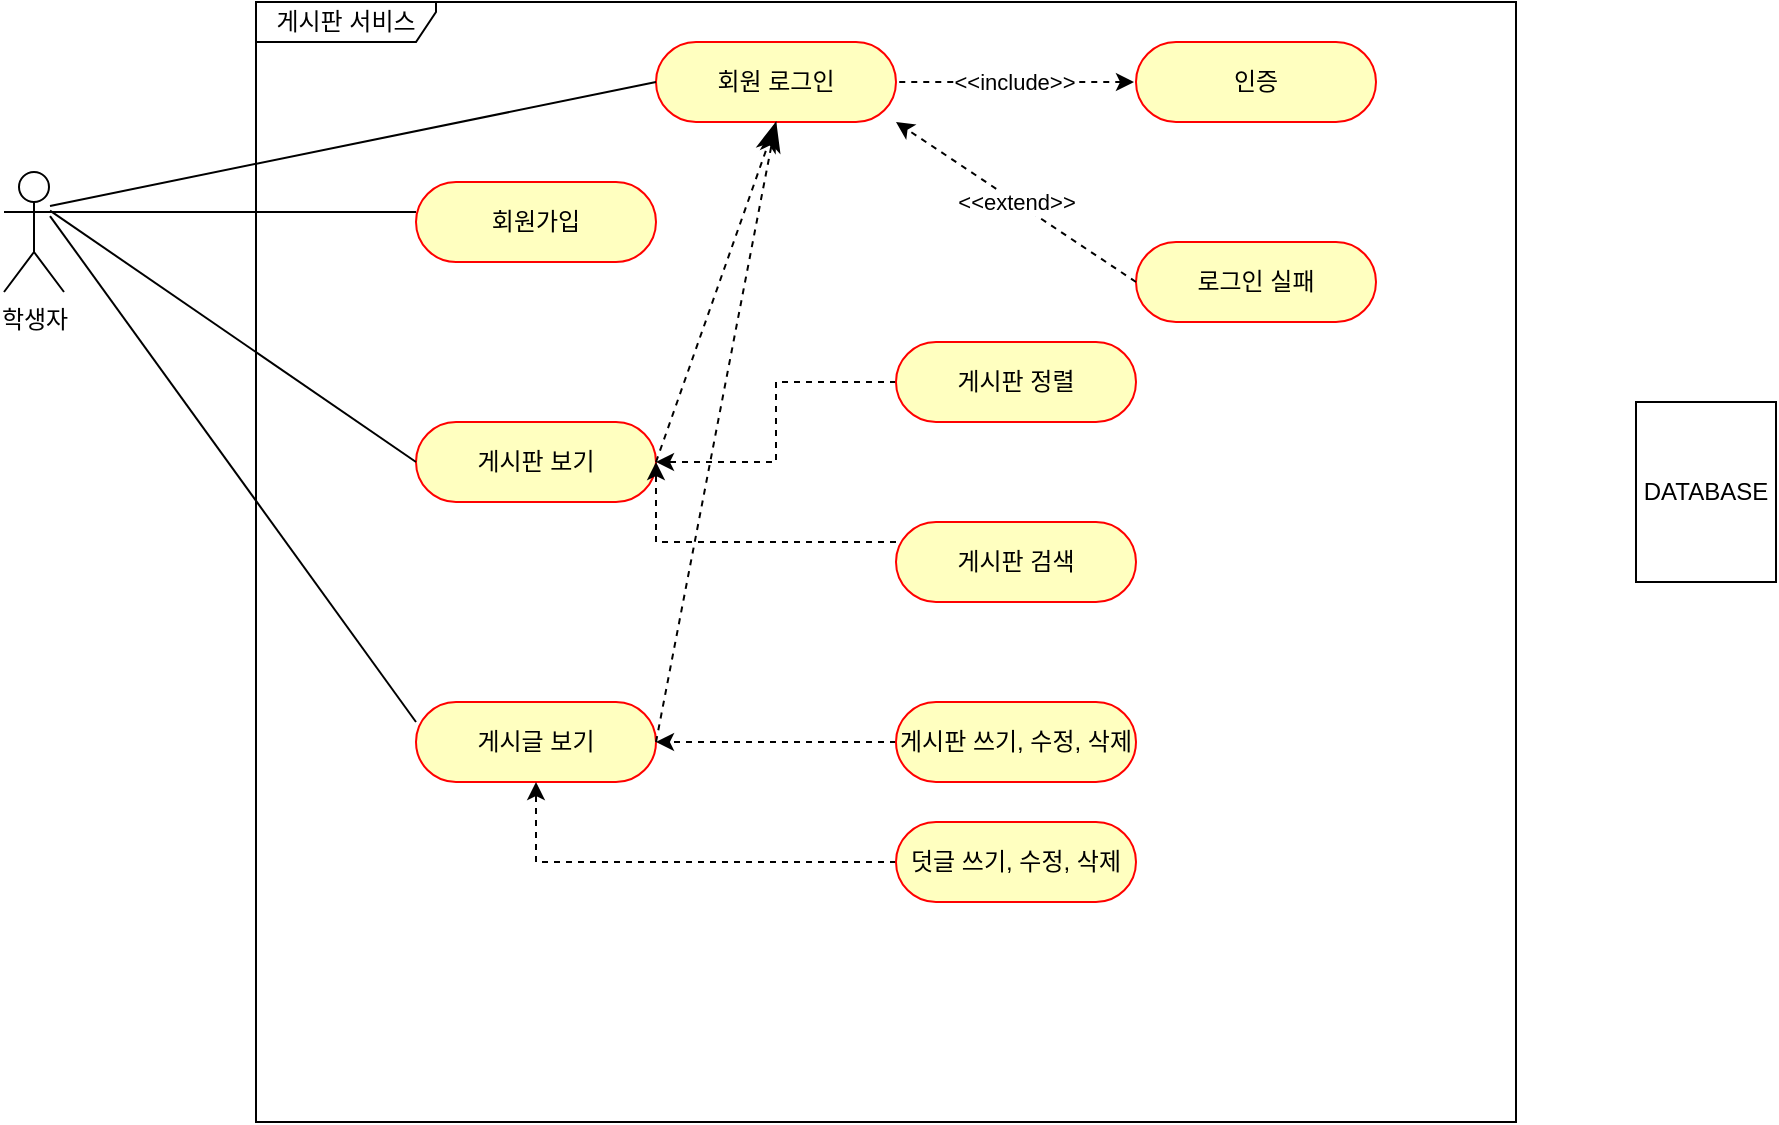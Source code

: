 <mxfile version="21.1.2" type="github">
  <diagram name="페이지-1" id="Dy4xhRcMGpliKxKRtsvx">
    <mxGraphModel dx="1379" dy="682" grid="1" gridSize="10" guides="1" tooltips="1" connect="1" arrows="1" fold="1" page="1" pageScale="1" pageWidth="827" pageHeight="1169" math="0" shadow="0">
      <root>
        <mxCell id="0" />
        <mxCell id="1" parent="0" />
        <mxCell id="R6g1pbEJn12NY8skoUnB-1" value="학생자" style="shape=umlActor;verticalLabelPosition=bottom;verticalAlign=top;html=1;" vertex="1" parent="1">
          <mxGeometry x="34" y="155" width="30" height="60" as="geometry" />
        </mxCell>
        <mxCell id="R6g1pbEJn12NY8skoUnB-2" value="게시판 서비스" style="shape=umlFrame;whiteSpace=wrap;html=1;pointerEvents=0;width=90;height=20;" vertex="1" parent="1">
          <mxGeometry x="160" y="70" width="630" height="560" as="geometry" />
        </mxCell>
        <mxCell id="R6g1pbEJn12NY8skoUnB-3" value="회원가입" style="rounded=1;whiteSpace=wrap;html=1;arcSize=50;fontColor=#000000;fillColor=#ffffc0;strokeColor=#ff0000;" vertex="1" parent="1">
          <mxGeometry x="240" y="160" width="120" height="40" as="geometry" />
        </mxCell>
        <mxCell id="R6g1pbEJn12NY8skoUnB-5" value="게시판 보기" style="rounded=1;whiteSpace=wrap;html=1;arcSize=50;fontColor=#000000;fillColor=#ffffc0;strokeColor=#ff0000;" vertex="1" parent="1">
          <mxGeometry x="240" y="280" width="120" height="40" as="geometry" />
        </mxCell>
        <mxCell id="R6g1pbEJn12NY8skoUnB-6" value="게시글 보기&lt;br&gt;" style="rounded=1;whiteSpace=wrap;html=1;arcSize=50;fontColor=#000000;fillColor=#ffffc0;strokeColor=#ff0000;" vertex="1" parent="1">
          <mxGeometry x="240" y="420" width="120" height="40" as="geometry" />
        </mxCell>
        <mxCell id="R6g1pbEJn12NY8skoUnB-7" value="회원 로그인" style="rounded=1;whiteSpace=wrap;html=1;arcSize=50;fontColor=#000000;fillColor=#ffffc0;strokeColor=#ff0000;" vertex="1" parent="1">
          <mxGeometry x="360" y="90" width="120" height="40" as="geometry" />
        </mxCell>
        <mxCell id="R6g1pbEJn12NY8skoUnB-8" value="인증" style="rounded=1;whiteSpace=wrap;html=1;arcSize=50;fontColor=#000000;fillColor=#ffffc0;strokeColor=#ff0000;" vertex="1" parent="1">
          <mxGeometry x="600" y="90" width="120" height="40" as="geometry" />
        </mxCell>
        <mxCell id="R6g1pbEJn12NY8skoUnB-10" value="로그인 실패" style="rounded=1;whiteSpace=wrap;html=1;arcSize=50;fontColor=#000000;fillColor=#ffffc0;strokeColor=#ff0000;" vertex="1" parent="1">
          <mxGeometry x="600" y="190" width="120" height="40" as="geometry" />
        </mxCell>
        <mxCell id="R6g1pbEJn12NY8skoUnB-36" style="edgeStyle=orthogonalEdgeStyle;rounded=0;orthogonalLoop=1;jettySize=auto;html=1;entryX=1;entryY=0.5;entryDx=0;entryDy=0;dashed=1;" edge="1" parent="1" source="R6g1pbEJn12NY8skoUnB-14" target="R6g1pbEJn12NY8skoUnB-5">
          <mxGeometry relative="1" as="geometry" />
        </mxCell>
        <mxCell id="R6g1pbEJn12NY8skoUnB-14" value="게시판 정렬" style="rounded=1;whiteSpace=wrap;html=1;arcSize=50;fontColor=#000000;fillColor=#ffffc0;strokeColor=#ff0000;" vertex="1" parent="1">
          <mxGeometry x="480" y="240" width="120" height="40" as="geometry" />
        </mxCell>
        <mxCell id="R6g1pbEJn12NY8skoUnB-37" style="edgeStyle=orthogonalEdgeStyle;rounded=0;orthogonalLoop=1;jettySize=auto;html=1;dashed=1;" edge="1" parent="1" source="R6g1pbEJn12NY8skoUnB-15">
          <mxGeometry relative="1" as="geometry">
            <mxPoint x="360" y="300" as="targetPoint" />
            <Array as="points">
              <mxPoint x="360" y="340" />
            </Array>
          </mxGeometry>
        </mxCell>
        <mxCell id="R6g1pbEJn12NY8skoUnB-15" value="게시판 검색" style="rounded=1;whiteSpace=wrap;html=1;arcSize=50;fontColor=#000000;fillColor=#ffffc0;strokeColor=#ff0000;" vertex="1" parent="1">
          <mxGeometry x="480" y="330" width="120" height="40" as="geometry" />
        </mxCell>
        <mxCell id="R6g1pbEJn12NY8skoUnB-39" style="edgeStyle=orthogonalEdgeStyle;rounded=0;orthogonalLoop=1;jettySize=auto;html=1;dashed=1;" edge="1" parent="1" source="R6g1pbEJn12NY8skoUnB-16" target="R6g1pbEJn12NY8skoUnB-6">
          <mxGeometry relative="1" as="geometry" />
        </mxCell>
        <mxCell id="R6g1pbEJn12NY8skoUnB-16" value="게시판 쓰기, 수정, 삭제" style="rounded=1;whiteSpace=wrap;html=1;arcSize=50;fontColor=#000000;fillColor=#ffffc0;strokeColor=#ff0000;" vertex="1" parent="1">
          <mxGeometry x="480" y="420" width="120" height="40" as="geometry" />
        </mxCell>
        <mxCell id="R6g1pbEJn12NY8skoUnB-40" style="edgeStyle=orthogonalEdgeStyle;rounded=0;orthogonalLoop=1;jettySize=auto;html=1;dashed=1;" edge="1" parent="1" source="R6g1pbEJn12NY8skoUnB-17" target="R6g1pbEJn12NY8skoUnB-6">
          <mxGeometry relative="1" as="geometry" />
        </mxCell>
        <mxCell id="R6g1pbEJn12NY8skoUnB-17" value="덧글 쓰기, 수정, 삭제" style="rounded=1;whiteSpace=wrap;html=1;arcSize=50;fontColor=#000000;fillColor=#ffffc0;strokeColor=#ff0000;" vertex="1" parent="1">
          <mxGeometry x="480" y="480" width="120" height="40" as="geometry" />
        </mxCell>
        <mxCell id="R6g1pbEJn12NY8skoUnB-23" value="" style="endArrow=none;endFill=0;html=1;rounded=0;entryX=1;entryY=0.333;entryDx=0;entryDy=0;entryPerimeter=0;" edge="1" parent="1" target="R6g1pbEJn12NY8skoUnB-1">
          <mxGeometry width="160" relative="1" as="geometry">
            <mxPoint x="240" y="175" as="sourcePoint" />
            <mxPoint x="60" y="180" as="targetPoint" />
          </mxGeometry>
        </mxCell>
        <mxCell id="R6g1pbEJn12NY8skoUnB-24" value="" style="endArrow=none;endFill=0;html=1;rounded=0;exitX=0;exitY=0.5;exitDx=0;exitDy=0;entryX=0.767;entryY=0.322;entryDx=0;entryDy=0;entryPerimeter=0;" edge="1" parent="1" source="R6g1pbEJn12NY8skoUnB-5" target="R6g1pbEJn12NY8skoUnB-1">
          <mxGeometry width="160" relative="1" as="geometry">
            <mxPoint x="250" y="185" as="sourcePoint" />
            <mxPoint x="80" y="185" as="targetPoint" />
          </mxGeometry>
        </mxCell>
        <mxCell id="R6g1pbEJn12NY8skoUnB-25" value="" style="endArrow=none;endFill=0;html=1;rounded=0;exitX=0;exitY=0.25;exitDx=0;exitDy=0;entryX=0.767;entryY=0.367;entryDx=0;entryDy=0;entryPerimeter=0;" edge="1" parent="1" source="R6g1pbEJn12NY8skoUnB-6" target="R6g1pbEJn12NY8skoUnB-1">
          <mxGeometry width="160" relative="1" as="geometry">
            <mxPoint x="250" y="310" as="sourcePoint" />
            <mxPoint x="60" y="180" as="targetPoint" />
          </mxGeometry>
        </mxCell>
        <mxCell id="R6g1pbEJn12NY8skoUnB-26" value="" style="endArrow=none;endFill=0;html=1;rounded=0;entryX=0.767;entryY=0.283;entryDx=0;entryDy=0;entryPerimeter=0;exitX=0;exitY=0.5;exitDx=0;exitDy=0;" edge="1" parent="1" source="R6g1pbEJn12NY8skoUnB-7" target="R6g1pbEJn12NY8skoUnB-1">
          <mxGeometry width="160" relative="1" as="geometry">
            <mxPoint x="250" y="185" as="sourcePoint" />
            <mxPoint x="74" y="185" as="targetPoint" />
          </mxGeometry>
        </mxCell>
        <mxCell id="R6g1pbEJn12NY8skoUnB-28" value="&amp;lt;&amp;lt;include&amp;gt;&amp;gt;" style="endArrow=none;endFill=0;html=1;rounded=0;entryX=1;entryY=0.5;entryDx=0;entryDy=0;dashed=1;startArrow=classic;startFill=1;" edge="1" parent="1">
          <mxGeometry width="160" relative="1" as="geometry">
            <mxPoint x="599" y="110" as="sourcePoint" />
            <mxPoint x="479" y="110" as="targetPoint" />
          </mxGeometry>
        </mxCell>
        <mxCell id="R6g1pbEJn12NY8skoUnB-29" value="&amp;lt;&amp;lt;extend&amp;gt;&amp;gt;" style="endArrow=classic;endFill=1;html=1;rounded=0;entryX=1;entryY=1;entryDx=0;entryDy=0;exitX=0;exitY=0.5;exitDx=0;exitDy=0;dashed=1;" edge="1" parent="1" source="R6g1pbEJn12NY8skoUnB-10" target="R6g1pbEJn12NY8skoUnB-7">
          <mxGeometry width="160" relative="1" as="geometry">
            <mxPoint x="370" y="120" as="sourcePoint" />
            <mxPoint x="67" y="182" as="targetPoint" />
            <Array as="points">
              <mxPoint x="540" y="170" />
            </Array>
          </mxGeometry>
        </mxCell>
        <mxCell id="R6g1pbEJn12NY8skoUnB-33" value="" style="endArrow=classicThin;dashed=1;endFill=1;endSize=12;html=1;rounded=0;exitX=1;exitY=0.5;exitDx=0;exitDy=0;entryX=0.5;entryY=1;entryDx=0;entryDy=0;" edge="1" parent="1" source="R6g1pbEJn12NY8skoUnB-5" target="R6g1pbEJn12NY8skoUnB-7">
          <mxGeometry width="160" relative="1" as="geometry">
            <mxPoint x="330" y="350" as="sourcePoint" />
            <mxPoint x="490" y="350" as="targetPoint" />
          </mxGeometry>
        </mxCell>
        <mxCell id="R6g1pbEJn12NY8skoUnB-35" value="" style="endArrow=classicThin;dashed=1;endFill=1;endSize=12;html=1;rounded=0;exitX=1;exitY=0.5;exitDx=0;exitDy=0;entryX=0.5;entryY=1;entryDx=0;entryDy=0;" edge="1" parent="1" source="R6g1pbEJn12NY8skoUnB-6" target="R6g1pbEJn12NY8skoUnB-7">
          <mxGeometry width="160" relative="1" as="geometry">
            <mxPoint x="370" y="310" as="sourcePoint" />
            <mxPoint x="430" y="140" as="targetPoint" />
          </mxGeometry>
        </mxCell>
        <mxCell id="R6g1pbEJn12NY8skoUnB-43" value="DATABASE" style="html=1;dropTarget=0;whiteSpace=wrap;" vertex="1" parent="1">
          <mxGeometry x="850" y="270" width="70" height="90" as="geometry" />
        </mxCell>
      </root>
    </mxGraphModel>
  </diagram>
</mxfile>

